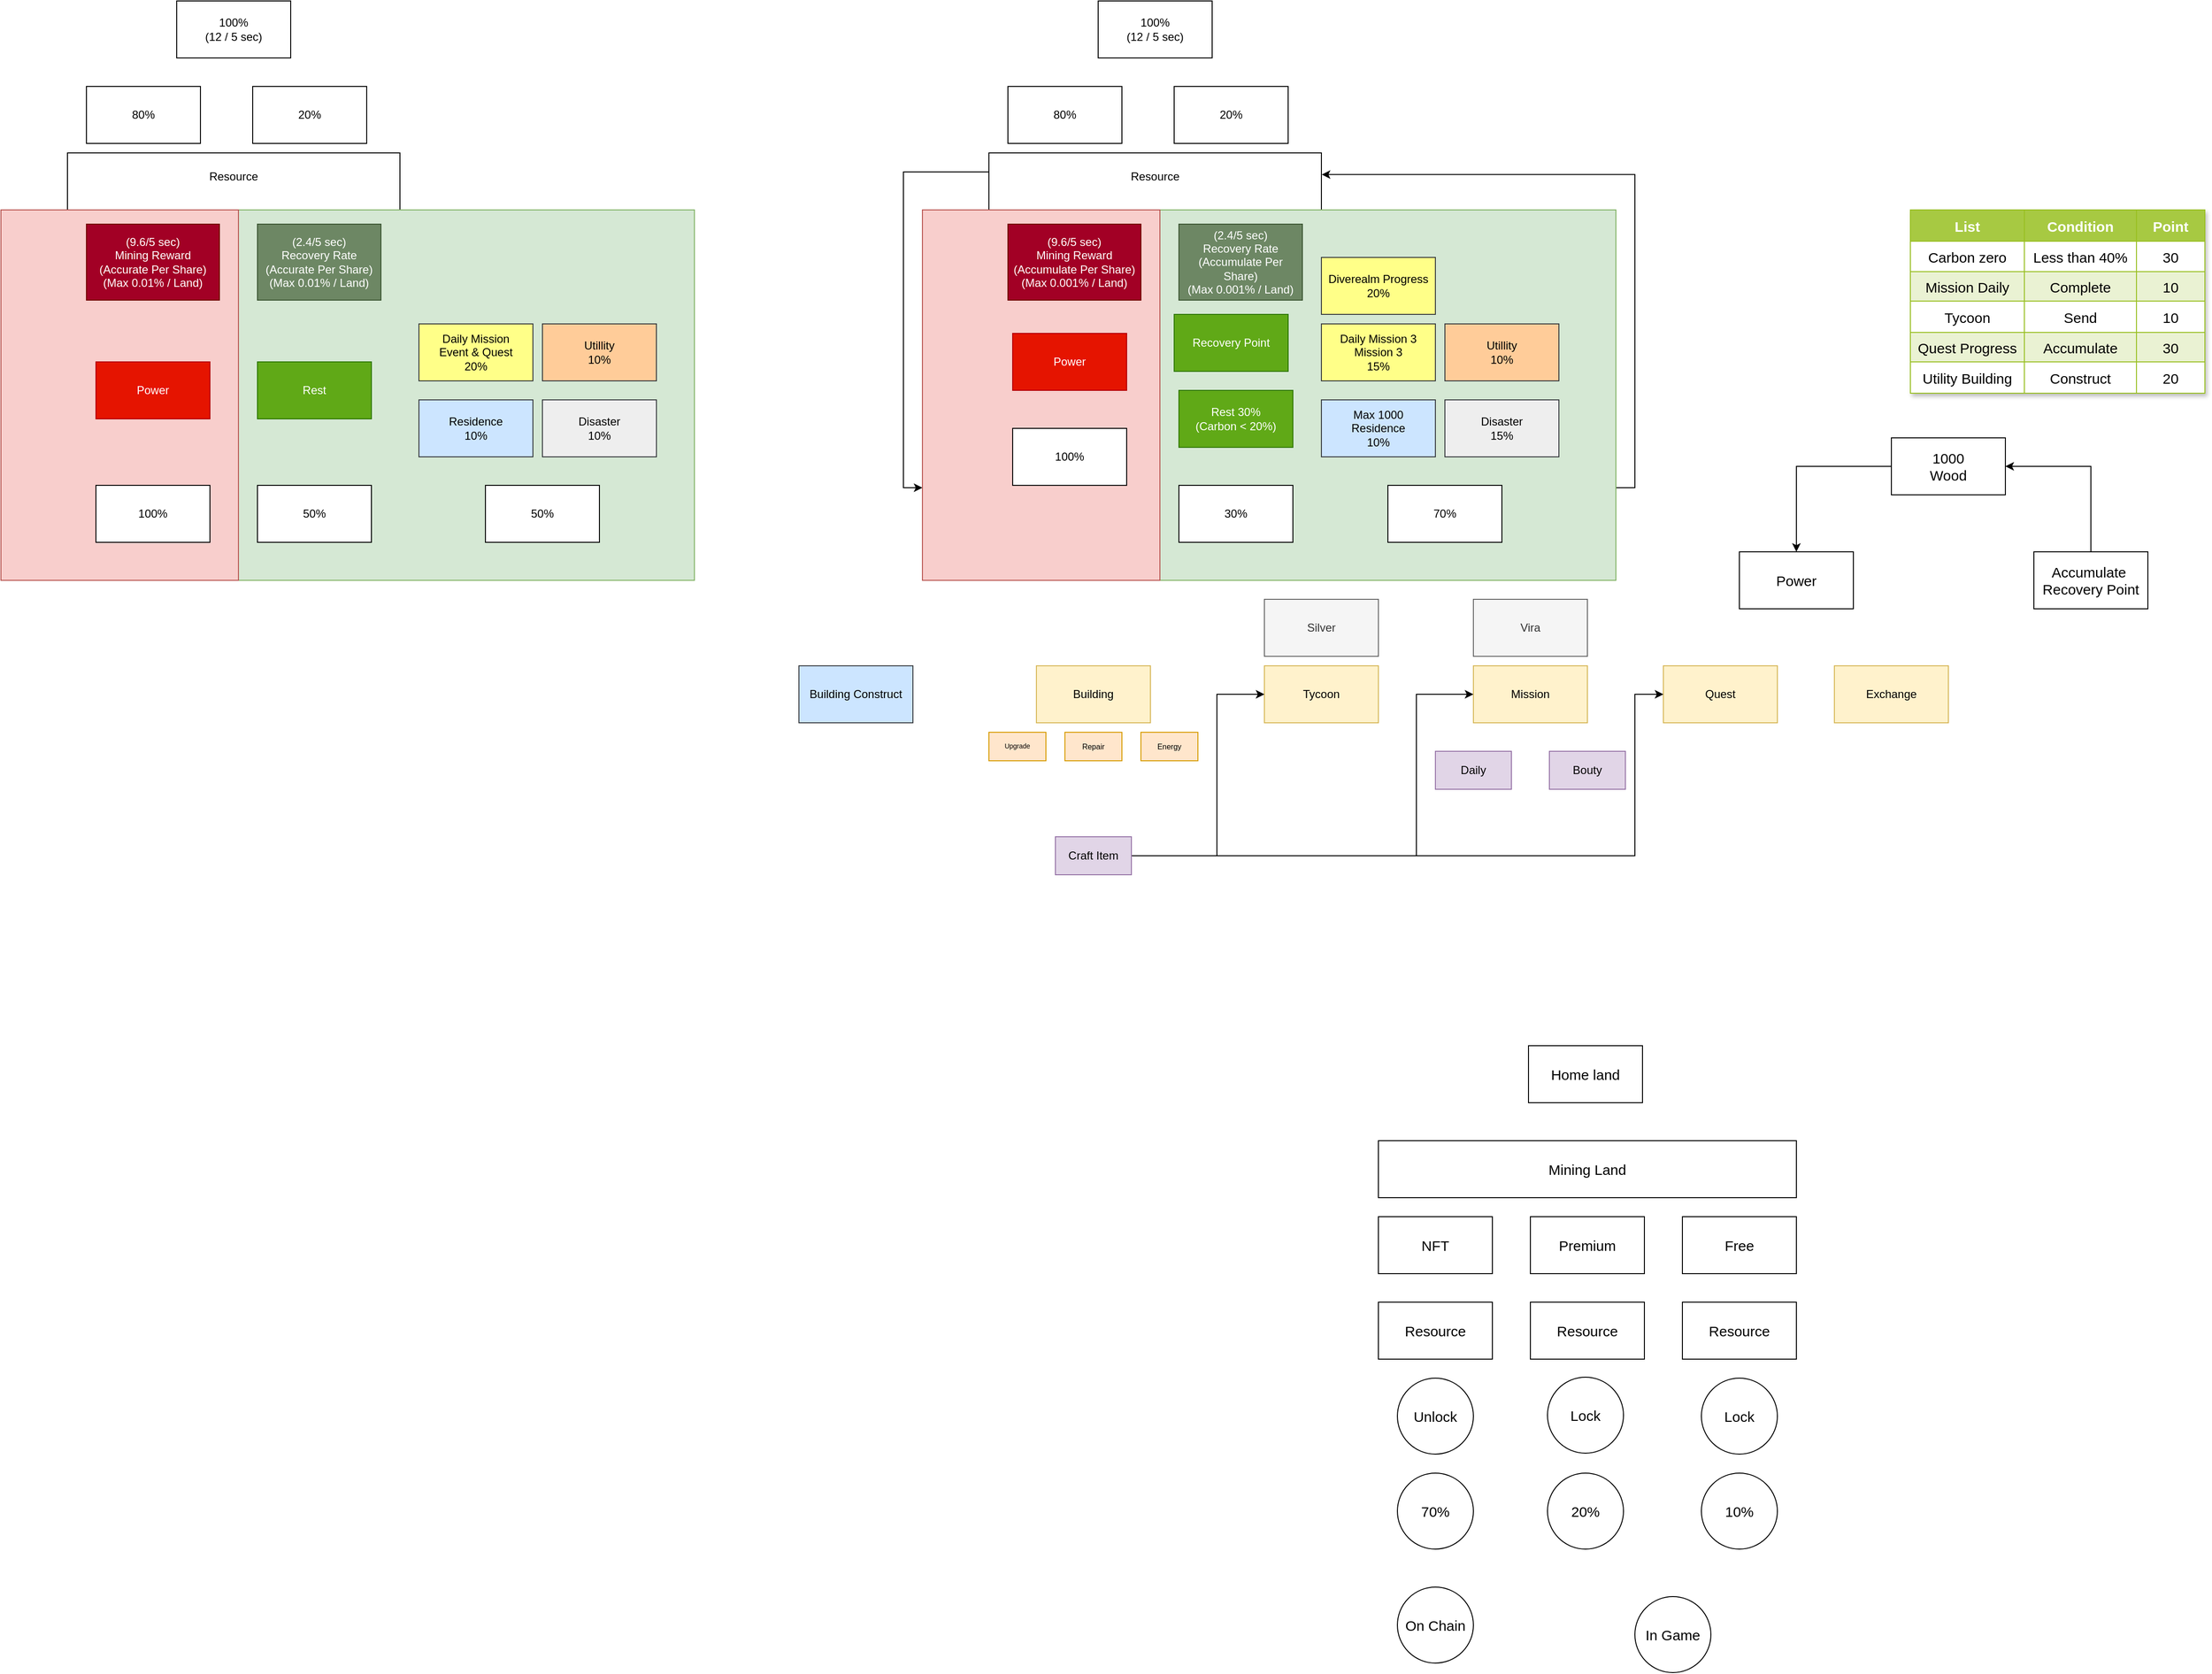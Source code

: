 <mxfile version="20.5.1" type="github">
  <diagram id="S6TGcgXIX14z-mwGb8YN" name="Page-1">
    <mxGraphModel dx="1924" dy="1019" grid="1" gridSize="10" guides="1" tooltips="1" connect="1" arrows="1" fold="1" page="1" pageScale="1" pageWidth="850" pageHeight="1100" math="0" shadow="0">
      <root>
        <mxCell id="0" />
        <mxCell id="1" parent="0" />
        <mxCell id="Fi9YbVMwJlVuEcCga9h--2" value="" style="rounded=0;whiteSpace=wrap;html=1;" parent="1" vertex="1">
          <mxGeometry x="580" y="170" width="350" height="230" as="geometry" />
        </mxCell>
        <mxCell id="Fi9YbVMwJlVuEcCga9h--5" value="Resource" style="text;html=1;strokeColor=none;fillColor=none;align=center;verticalAlign=middle;whiteSpace=wrap;rounded=0;" parent="1" vertex="1">
          <mxGeometry x="725" y="180" width="60" height="30" as="geometry" />
        </mxCell>
        <mxCell id="Fi9YbVMwJlVuEcCga9h--6" value="100%&lt;br&gt;(12 / 5 sec)" style="rounded=0;whiteSpace=wrap;html=1;" parent="1" vertex="1">
          <mxGeometry x="695" y="10" width="120" height="60" as="geometry" />
        </mxCell>
        <mxCell id="Fi9YbVMwJlVuEcCga9h--7" value="80%" style="rounded=0;whiteSpace=wrap;html=1;" parent="1" vertex="1">
          <mxGeometry x="600" y="100" width="120" height="60" as="geometry" />
        </mxCell>
        <mxCell id="Fi9YbVMwJlVuEcCga9h--8" value="20%" style="rounded=0;whiteSpace=wrap;html=1;" parent="1" vertex="1">
          <mxGeometry x="775" y="100" width="120" height="60" as="geometry" />
        </mxCell>
        <mxCell id="Fi9YbVMwJlVuEcCga9h--10" value="Time" style="rounded=0;whiteSpace=wrap;html=1;" parent="1" vertex="1">
          <mxGeometry x="950" y="260" width="120" height="60" as="geometry" />
        </mxCell>
        <mxCell id="Fi9YbVMwJlVuEcCga9h--16" value="" style="rounded=0;whiteSpace=wrap;html=1;fillColor=#d5e8d4;strokeColor=#82b366;" parent="1" vertex="1">
          <mxGeometry x="760" y="230" width="480" height="390" as="geometry" />
        </mxCell>
        <mxCell id="Fi9YbVMwJlVuEcCga9h--11" value="Rest" style="rounded=0;whiteSpace=wrap;html=1;fillColor=#60a917;fontColor=#ffffff;strokeColor=#2D7600;" parent="1" vertex="1">
          <mxGeometry x="780" y="390" width="120" height="60" as="geometry" />
        </mxCell>
        <mxCell id="Fi9YbVMwJlVuEcCga9h--12" value="Daily Mission&lt;br&gt;Event &amp;amp; Quest&lt;br&gt;20%" style="rounded=0;whiteSpace=wrap;html=1;fillColor=#ffff88;strokeColor=#36393d;" parent="1" vertex="1">
          <mxGeometry x="950" y="350" width="120" height="60" as="geometry" />
        </mxCell>
        <mxCell id="Fi9YbVMwJlVuEcCga9h--13" value="Residence&lt;br&gt;10%" style="rounded=0;whiteSpace=wrap;html=1;fillColor=#cce5ff;strokeColor=#36393d;" parent="1" vertex="1">
          <mxGeometry x="950" y="430" width="120" height="60" as="geometry" />
        </mxCell>
        <mxCell id="Fi9YbVMwJlVuEcCga9h--14" value="Utillity&lt;br&gt;10%" style="rounded=0;whiteSpace=wrap;html=1;fillColor=#ffcc99;strokeColor=#36393d;" parent="1" vertex="1">
          <mxGeometry x="1080" y="350" width="120" height="60" as="geometry" />
        </mxCell>
        <mxCell id="Fi9YbVMwJlVuEcCga9h--15" value="Disaster&lt;br&gt;10%" style="rounded=0;whiteSpace=wrap;html=1;fillColor=#eeeeee;strokeColor=#36393d;" parent="1" vertex="1">
          <mxGeometry x="1080" y="430" width="120" height="60" as="geometry" />
        </mxCell>
        <mxCell id="Fi9YbVMwJlVuEcCga9h--17" value="50%" style="rounded=0;whiteSpace=wrap;html=1;" parent="1" vertex="1">
          <mxGeometry x="780" y="520" width="120" height="60" as="geometry" />
        </mxCell>
        <mxCell id="Fi9YbVMwJlVuEcCga9h--18" value="50%" style="rounded=0;whiteSpace=wrap;html=1;" parent="1" vertex="1">
          <mxGeometry x="1020" y="520" width="120" height="60" as="geometry" />
        </mxCell>
        <mxCell id="Fi9YbVMwJlVuEcCga9h--3" value="(2.4/5 sec)&lt;br&gt;Recovery Rate&lt;br&gt;(Accurate Per Share)&lt;br&gt;(Max 0.01% / Land)" style="rounded=0;whiteSpace=wrap;html=1;fillColor=#6d8764;fontColor=#ffffff;strokeColor=#3A5431;" parent="1" vertex="1">
          <mxGeometry x="780" y="245" width="130" height="80" as="geometry" />
        </mxCell>
        <mxCell id="Fi9YbVMwJlVuEcCga9h--21" value="" style="rounded=0;whiteSpace=wrap;html=1;fillColor=#f8cecc;strokeColor=#b85450;" parent="1" vertex="1">
          <mxGeometry x="510" y="230" width="250" height="390" as="geometry" />
        </mxCell>
        <mxCell id="Fi9YbVMwJlVuEcCga9h--4" value="(9.6/5 sec)&lt;br&gt;Mining Reward&lt;br&gt;(Accurate Per Share)&lt;br&gt;(Max 0.01% / Land)" style="rounded=0;whiteSpace=wrap;html=1;fillColor=#a20025;fontColor=#ffffff;strokeColor=#6F0000;" parent="1" vertex="1">
          <mxGeometry x="600" y="245" width="140" height="80" as="geometry" />
        </mxCell>
        <mxCell id="Fi9YbVMwJlVuEcCga9h--22" value="Power" style="rounded=0;whiteSpace=wrap;html=1;fillColor=#e51400;fontColor=#ffffff;strokeColor=#B20000;" parent="1" vertex="1">
          <mxGeometry x="610" y="390" width="120" height="60" as="geometry" />
        </mxCell>
        <mxCell id="Fi9YbVMwJlVuEcCga9h--23" value="100%" style="rounded=0;whiteSpace=wrap;html=1;" parent="1" vertex="1">
          <mxGeometry x="610" y="520" width="120" height="60" as="geometry" />
        </mxCell>
        <mxCell id="bkik4iHl6hUhDzO2AUAV-1" style="edgeStyle=orthogonalEdgeStyle;rounded=0;orthogonalLoop=1;jettySize=auto;html=1;exitX=0;exitY=0;exitDx=0;exitDy=0;entryX=0;entryY=0.75;entryDx=0;entryDy=0;" parent="1" source="Fi9YbVMwJlVuEcCga9h--24" target="Fi9YbVMwJlVuEcCga9h--39" edge="1">
          <mxGeometry relative="1" as="geometry">
            <Array as="points">
              <mxPoint x="1550" y="190" />
              <mxPoint x="1460" y="190" />
              <mxPoint x="1460" y="522" />
            </Array>
          </mxGeometry>
        </mxCell>
        <mxCell id="Fi9YbVMwJlVuEcCga9h--24" value="" style="rounded=0;whiteSpace=wrap;html=1;" parent="1" vertex="1">
          <mxGeometry x="1550" y="170" width="350" height="230" as="geometry" />
        </mxCell>
        <mxCell id="Fi9YbVMwJlVuEcCga9h--25" value="Resource" style="text;html=1;strokeColor=none;fillColor=none;align=center;verticalAlign=middle;whiteSpace=wrap;rounded=0;" parent="1" vertex="1">
          <mxGeometry x="1695" y="180" width="60" height="30" as="geometry" />
        </mxCell>
        <mxCell id="Fi9YbVMwJlVuEcCga9h--26" value="100%&lt;br&gt;(12 / 5 sec)" style="rounded=0;whiteSpace=wrap;html=1;" parent="1" vertex="1">
          <mxGeometry x="1665" y="10" width="120" height="60" as="geometry" />
        </mxCell>
        <mxCell id="Fi9YbVMwJlVuEcCga9h--27" value="80%" style="rounded=0;whiteSpace=wrap;html=1;" parent="1" vertex="1">
          <mxGeometry x="1570" y="100" width="120" height="60" as="geometry" />
        </mxCell>
        <mxCell id="Fi9YbVMwJlVuEcCga9h--28" value="20%" style="rounded=0;whiteSpace=wrap;html=1;" parent="1" vertex="1">
          <mxGeometry x="1745" y="100" width="120" height="60" as="geometry" />
        </mxCell>
        <mxCell id="Fi9YbVMwJlVuEcCga9h--29" value="Time" style="rounded=0;whiteSpace=wrap;html=1;" parent="1" vertex="1">
          <mxGeometry x="1900" y="260" width="120" height="60" as="geometry" />
        </mxCell>
        <mxCell id="bkik4iHl6hUhDzO2AUAV-2" style="edgeStyle=orthogonalEdgeStyle;rounded=0;orthogonalLoop=1;jettySize=auto;html=1;exitX=1;exitY=0.75;exitDx=0;exitDy=0;entryX=1.001;entryY=0.099;entryDx=0;entryDy=0;entryPerimeter=0;" parent="1" source="Fi9YbVMwJlVuEcCga9h--30" target="Fi9YbVMwJlVuEcCga9h--24" edge="1">
          <mxGeometry relative="1" as="geometry" />
        </mxCell>
        <mxCell id="Fi9YbVMwJlVuEcCga9h--30" value="" style="rounded=0;whiteSpace=wrap;html=1;fillColor=#d5e8d4;strokeColor=#82b366;" parent="1" vertex="1">
          <mxGeometry x="1730" y="230" width="480" height="390" as="geometry" />
        </mxCell>
        <mxCell id="Fi9YbVMwJlVuEcCga9h--31" value="Rest 30%&lt;br&gt;(Carbon &amp;lt; 20%)" style="rounded=0;whiteSpace=wrap;html=1;fillColor=#60a917;fontColor=#ffffff;strokeColor=#2D7600;" parent="1" vertex="1">
          <mxGeometry x="1750" y="420" width="120" height="60" as="geometry" />
        </mxCell>
        <mxCell id="Fi9YbVMwJlVuEcCga9h--32" value="Daily Mission 3&lt;br&gt;Mission 3&lt;br&gt;15%" style="rounded=0;whiteSpace=wrap;html=1;fillColor=#ffff88;strokeColor=#36393d;" parent="1" vertex="1">
          <mxGeometry x="1900" y="350" width="120" height="60" as="geometry" />
        </mxCell>
        <mxCell id="Fi9YbVMwJlVuEcCga9h--33" value="Max 1000&lt;br&gt;Residence&lt;br&gt;10%" style="rounded=0;whiteSpace=wrap;html=1;fillColor=#cce5ff;strokeColor=#36393d;" parent="1" vertex="1">
          <mxGeometry x="1900" y="430" width="120" height="60" as="geometry" />
        </mxCell>
        <mxCell id="Fi9YbVMwJlVuEcCga9h--34" value="Utillity&lt;br&gt;10%" style="rounded=0;whiteSpace=wrap;html=1;fillColor=#ffcc99;strokeColor=#36393d;" parent="1" vertex="1">
          <mxGeometry x="2030" y="350" width="120" height="60" as="geometry" />
        </mxCell>
        <mxCell id="Fi9YbVMwJlVuEcCga9h--35" value="Disaster&lt;br&gt;15%" style="rounded=0;whiteSpace=wrap;html=1;fillColor=#eeeeee;strokeColor=#36393d;" parent="1" vertex="1">
          <mxGeometry x="2030" y="430" width="120" height="60" as="geometry" />
        </mxCell>
        <mxCell id="Fi9YbVMwJlVuEcCga9h--36" value="30%" style="rounded=0;whiteSpace=wrap;html=1;" parent="1" vertex="1">
          <mxGeometry x="1750" y="520" width="120" height="60" as="geometry" />
        </mxCell>
        <mxCell id="Fi9YbVMwJlVuEcCga9h--37" value="70%" style="rounded=0;whiteSpace=wrap;html=1;" parent="1" vertex="1">
          <mxGeometry x="1970" y="520" width="120" height="60" as="geometry" />
        </mxCell>
        <mxCell id="Fi9YbVMwJlVuEcCga9h--38" value="(2.4/5 sec)&lt;br&gt;Recovery Rate&lt;br&gt;(Accumulate&amp;nbsp;Per Share)&lt;br&gt;(Max 0.001% / Land)" style="rounded=0;whiteSpace=wrap;html=1;fillColor=#6d8764;fontColor=#ffffff;strokeColor=#3A5431;" parent="1" vertex="1">
          <mxGeometry x="1750" y="245" width="130" height="80" as="geometry" />
        </mxCell>
        <mxCell id="Fi9YbVMwJlVuEcCga9h--39" value="" style="rounded=0;whiteSpace=wrap;html=1;fillColor=#f8cecc;strokeColor=#b85450;" parent="1" vertex="1">
          <mxGeometry x="1480" y="230" width="250" height="390" as="geometry" />
        </mxCell>
        <mxCell id="Fi9YbVMwJlVuEcCga9h--40" value="(9.6/5 sec)&lt;br&gt;Mining Reward&lt;br&gt;(Accumulate Per Share)&lt;br&gt;(Max 0.001% / Land)" style="rounded=0;whiteSpace=wrap;html=1;fillColor=#a20025;fontColor=#ffffff;strokeColor=#6F0000;" parent="1" vertex="1">
          <mxGeometry x="1570" y="245" width="140" height="80" as="geometry" />
        </mxCell>
        <mxCell id="Fi9YbVMwJlVuEcCga9h--41" value="Power" style="rounded=0;whiteSpace=wrap;html=1;fillColor=#e51400;fontColor=#ffffff;strokeColor=#B20000;" parent="1" vertex="1">
          <mxGeometry x="1575" y="360" width="120" height="60" as="geometry" />
        </mxCell>
        <mxCell id="Fi9YbVMwJlVuEcCga9h--42" value="100%" style="rounded=0;whiteSpace=wrap;html=1;" parent="1" vertex="1">
          <mxGeometry x="1575" y="460" width="120" height="60" as="geometry" />
        </mxCell>
        <mxCell id="Fi9YbVMwJlVuEcCga9h--45" value="Diverealm Progress 20%" style="rounded=0;whiteSpace=wrap;html=1;fillColor=#ffff88;strokeColor=#36393d;" parent="1" vertex="1">
          <mxGeometry x="1900" y="280" width="120" height="60" as="geometry" />
        </mxCell>
        <mxCell id="bkik4iHl6hUhDzO2AUAV-3" value="Recovery Point" style="rounded=0;whiteSpace=wrap;html=1;fillColor=#60a917;fontColor=#ffffff;strokeColor=#2D7600;" parent="1" vertex="1">
          <mxGeometry x="1745" y="340" width="120" height="60" as="geometry" />
        </mxCell>
        <mxCell id="qWh3Hht2CLKe27SwPQHu-1" value="Building Construct" style="rounded=0;whiteSpace=wrap;html=1;fillColor=#cce5ff;strokeColor=#36393d;" vertex="1" parent="1">
          <mxGeometry x="1350" y="710" width="120" height="60" as="geometry" />
        </mxCell>
        <mxCell id="qWh3Hht2CLKe27SwPQHu-2" value="Upgrade" style="rounded=0;whiteSpace=wrap;html=1;fillColor=#ffe6cc;strokeColor=#d79b00;fontSize=7;" vertex="1" parent="1">
          <mxGeometry x="1550" y="780" width="60" height="30" as="geometry" />
        </mxCell>
        <mxCell id="qWh3Hht2CLKe27SwPQHu-3" value="Repair" style="rounded=0;whiteSpace=wrap;html=1;fillColor=#ffe6cc;strokeColor=#d79b00;fontSize=8;" vertex="1" parent="1">
          <mxGeometry x="1630" y="780" width="60" height="30" as="geometry" />
        </mxCell>
        <mxCell id="qWh3Hht2CLKe27SwPQHu-4" value="Energy" style="rounded=0;whiteSpace=wrap;html=1;fillColor=#ffe6cc;strokeColor=#d79b00;fontSize=8;" vertex="1" parent="1">
          <mxGeometry x="1710" y="780" width="60" height="30" as="geometry" />
        </mxCell>
        <mxCell id="qWh3Hht2CLKe27SwPQHu-5" value="Building" style="rounded=0;whiteSpace=wrap;html=1;fillColor=#fff2cc;strokeColor=#d6b656;" vertex="1" parent="1">
          <mxGeometry x="1600" y="710" width="120" height="60" as="geometry" />
        </mxCell>
        <mxCell id="qWh3Hht2CLKe27SwPQHu-6" value="Tycoon" style="rounded=0;whiteSpace=wrap;html=1;fillColor=#fff2cc;strokeColor=#d6b656;" vertex="1" parent="1">
          <mxGeometry x="1840" y="710" width="120" height="60" as="geometry" />
        </mxCell>
        <mxCell id="qWh3Hht2CLKe27SwPQHu-7" value="Mission" style="rounded=0;whiteSpace=wrap;html=1;fillColor=#fff2cc;strokeColor=#d6b656;" vertex="1" parent="1">
          <mxGeometry x="2060" y="710" width="120" height="60" as="geometry" />
        </mxCell>
        <mxCell id="qWh3Hht2CLKe27SwPQHu-8" value="Quest" style="rounded=0;whiteSpace=wrap;html=1;fillColor=#fff2cc;strokeColor=#d6b656;" vertex="1" parent="1">
          <mxGeometry x="2260" y="710" width="120" height="60" as="geometry" />
        </mxCell>
        <mxCell id="qWh3Hht2CLKe27SwPQHu-9" value="Exchange" style="rounded=0;whiteSpace=wrap;html=1;fillColor=#fff2cc;strokeColor=#d6b656;" vertex="1" parent="1">
          <mxGeometry x="2440" y="710" width="120" height="60" as="geometry" />
        </mxCell>
        <mxCell id="qWh3Hht2CLKe27SwPQHu-11" style="edgeStyle=orthogonalEdgeStyle;rounded=0;orthogonalLoop=1;jettySize=auto;html=1;exitX=1;exitY=0.5;exitDx=0;exitDy=0;entryX=0;entryY=0.5;entryDx=0;entryDy=0;fontSize=8;" edge="1" parent="1" source="qWh3Hht2CLKe27SwPQHu-10" target="qWh3Hht2CLKe27SwPQHu-6">
          <mxGeometry relative="1" as="geometry">
            <Array as="points">
              <mxPoint x="1790" y="910" />
              <mxPoint x="1790" y="740" />
            </Array>
          </mxGeometry>
        </mxCell>
        <mxCell id="qWh3Hht2CLKe27SwPQHu-12" style="edgeStyle=orthogonalEdgeStyle;rounded=0;orthogonalLoop=1;jettySize=auto;html=1;exitX=1;exitY=0.5;exitDx=0;exitDy=0;entryX=0;entryY=0.5;entryDx=0;entryDy=0;fontSize=8;" edge="1" parent="1" source="qWh3Hht2CLKe27SwPQHu-10" target="qWh3Hht2CLKe27SwPQHu-7">
          <mxGeometry relative="1" as="geometry">
            <Array as="points">
              <mxPoint x="2000" y="910" />
              <mxPoint x="2000" y="740" />
            </Array>
          </mxGeometry>
        </mxCell>
        <mxCell id="qWh3Hht2CLKe27SwPQHu-15" style="edgeStyle=orthogonalEdgeStyle;rounded=0;orthogonalLoop=1;jettySize=auto;html=1;exitX=1;exitY=0.5;exitDx=0;exitDy=0;entryX=0;entryY=0.5;entryDx=0;entryDy=0;fontSize=8;" edge="1" parent="1" source="qWh3Hht2CLKe27SwPQHu-10" target="qWh3Hht2CLKe27SwPQHu-8">
          <mxGeometry relative="1" as="geometry">
            <Array as="points">
              <mxPoint x="2230" y="910" />
              <mxPoint x="2230" y="740" />
            </Array>
          </mxGeometry>
        </mxCell>
        <mxCell id="qWh3Hht2CLKe27SwPQHu-10" value="Craft Item" style="rounded=0;whiteSpace=wrap;html=1;fillColor=#e1d5e7;strokeColor=#9673a6;" vertex="1" parent="1">
          <mxGeometry x="1620" y="890" width="80" height="40" as="geometry" />
        </mxCell>
        <mxCell id="qWh3Hht2CLKe27SwPQHu-13" value="Daily" style="rounded=0;whiteSpace=wrap;html=1;fillColor=#e1d5e7;strokeColor=#9673a6;" vertex="1" parent="1">
          <mxGeometry x="2020" y="800" width="80" height="40" as="geometry" />
        </mxCell>
        <mxCell id="qWh3Hht2CLKe27SwPQHu-14" value="Bouty" style="rounded=0;whiteSpace=wrap;html=1;fillColor=#e1d5e7;strokeColor=#9673a6;" vertex="1" parent="1">
          <mxGeometry x="2140" y="800" width="80" height="40" as="geometry" />
        </mxCell>
        <mxCell id="qWh3Hht2CLKe27SwPQHu-17" value="Silver" style="rounded=0;whiteSpace=wrap;html=1;fillColor=#f5f5f5;strokeColor=#666666;fontColor=#333333;" vertex="1" parent="1">
          <mxGeometry x="1840" y="640" width="120" height="60" as="geometry" />
        </mxCell>
        <mxCell id="qWh3Hht2CLKe27SwPQHu-18" value="Vira" style="rounded=0;whiteSpace=wrap;html=1;fillColor=#f5f5f5;strokeColor=#666666;fontColor=#333333;" vertex="1" parent="1">
          <mxGeometry x="2060" y="640" width="120" height="60" as="geometry" />
        </mxCell>
        <mxCell id="qWh3Hht2CLKe27SwPQHu-19" value="&lt;font style=&quot;font-size: 15px;&quot;&gt;In Game&lt;/font&gt;" style="ellipse;whiteSpace=wrap;html=1;aspect=fixed;fontSize=8;" vertex="1" parent="1">
          <mxGeometry x="2230" y="1690" width="80" height="80" as="geometry" />
        </mxCell>
        <mxCell id="qWh3Hht2CLKe27SwPQHu-20" value="&lt;font style=&quot;font-size: 15px;&quot;&gt;On Chain&lt;/font&gt;" style="ellipse;whiteSpace=wrap;html=1;aspect=fixed;fontSize=8;" vertex="1" parent="1">
          <mxGeometry x="1980" y="1680" width="80" height="80" as="geometry" />
        </mxCell>
        <mxCell id="qWh3Hht2CLKe27SwPQHu-34" value="Assets" style="childLayout=tableLayout;recursiveResize=0;strokeColor=#98bf21;fillColor=#A7C942;shadow=1;fontSize=15;" vertex="1" parent="1">
          <mxGeometry x="2520" y="230" width="310" height="193" as="geometry" />
        </mxCell>
        <mxCell id="qWh3Hht2CLKe27SwPQHu-35" style="shape=tableRow;horizontal=0;startSize=0;swimlaneHead=0;swimlaneBody=0;top=0;left=0;bottom=0;right=0;dropTarget=0;collapsible=0;recursiveResize=0;expand=0;fontStyle=0;strokeColor=inherit;fillColor=#ffffff;fontSize=15;" vertex="1" parent="qWh3Hht2CLKe27SwPQHu-34">
          <mxGeometry width="310" height="33" as="geometry" />
        </mxCell>
        <mxCell id="qWh3Hht2CLKe27SwPQHu-36" value="List" style="connectable=0;recursiveResize=0;strokeColor=inherit;fillColor=#A7C942;align=center;fontStyle=1;fontColor=#FFFFFF;fontSize=15;" vertex="1" parent="qWh3Hht2CLKe27SwPQHu-35">
          <mxGeometry width="120" height="33" as="geometry">
            <mxRectangle width="120" height="33" as="alternateBounds" />
          </mxGeometry>
        </mxCell>
        <mxCell id="qWh3Hht2CLKe27SwPQHu-37" value="Condition" style="connectable=0;recursiveResize=0;strokeColor=inherit;fillColor=#A7C942;align=center;fontStyle=1;fontColor=#FFFFFF;fontSize=15;" vertex="1" parent="qWh3Hht2CLKe27SwPQHu-35">
          <mxGeometry x="120" width="118" height="33" as="geometry">
            <mxRectangle width="118" height="33" as="alternateBounds" />
          </mxGeometry>
        </mxCell>
        <mxCell id="qWh3Hht2CLKe27SwPQHu-38" value="Point" style="connectable=0;recursiveResize=0;strokeColor=inherit;fillColor=#A7C942;align=center;fontStyle=1;fontColor=#FFFFFF;fontSize=15;" vertex="1" parent="qWh3Hht2CLKe27SwPQHu-35">
          <mxGeometry x="238" width="72" height="33" as="geometry">
            <mxRectangle width="72" height="33" as="alternateBounds" />
          </mxGeometry>
        </mxCell>
        <mxCell id="qWh3Hht2CLKe27SwPQHu-39" value="" style="shape=tableRow;horizontal=0;startSize=0;swimlaneHead=0;swimlaneBody=0;top=0;left=0;bottom=0;right=0;dropTarget=0;collapsible=0;recursiveResize=0;expand=0;fontStyle=0;strokeColor=inherit;fillColor=#ffffff;fontSize=15;" vertex="1" parent="qWh3Hht2CLKe27SwPQHu-34">
          <mxGeometry y="33" width="310" height="32" as="geometry" />
        </mxCell>
        <mxCell id="qWh3Hht2CLKe27SwPQHu-40" value="Carbon zero" style="connectable=0;recursiveResize=0;strokeColor=inherit;fillColor=inherit;align=center;fontSize=15;" vertex="1" parent="qWh3Hht2CLKe27SwPQHu-39">
          <mxGeometry width="120" height="32" as="geometry">
            <mxRectangle width="120" height="32" as="alternateBounds" />
          </mxGeometry>
        </mxCell>
        <mxCell id="qWh3Hht2CLKe27SwPQHu-41" value="Less than 40%" style="connectable=0;recursiveResize=0;strokeColor=inherit;fillColor=inherit;align=center;fontSize=15;" vertex="1" parent="qWh3Hht2CLKe27SwPQHu-39">
          <mxGeometry x="120" width="118" height="32" as="geometry">
            <mxRectangle width="118" height="32" as="alternateBounds" />
          </mxGeometry>
        </mxCell>
        <mxCell id="qWh3Hht2CLKe27SwPQHu-42" value="30" style="connectable=0;recursiveResize=0;strokeColor=inherit;fillColor=inherit;align=center;fontSize=15;" vertex="1" parent="qWh3Hht2CLKe27SwPQHu-39">
          <mxGeometry x="238" width="72" height="32" as="geometry">
            <mxRectangle width="72" height="32" as="alternateBounds" />
          </mxGeometry>
        </mxCell>
        <mxCell id="qWh3Hht2CLKe27SwPQHu-43" value="" style="shape=tableRow;horizontal=0;startSize=0;swimlaneHead=0;swimlaneBody=0;top=0;left=0;bottom=0;right=0;dropTarget=0;collapsible=0;recursiveResize=0;expand=0;fontStyle=1;strokeColor=inherit;fillColor=#EAF2D3;fontSize=15;" vertex="1" parent="qWh3Hht2CLKe27SwPQHu-34">
          <mxGeometry y="65" width="310" height="31" as="geometry" />
        </mxCell>
        <mxCell id="qWh3Hht2CLKe27SwPQHu-44" value="Mission Daily" style="connectable=0;recursiveResize=0;strokeColor=inherit;fillColor=inherit;fontSize=15;" vertex="1" parent="qWh3Hht2CLKe27SwPQHu-43">
          <mxGeometry width="120" height="31" as="geometry">
            <mxRectangle width="120" height="31" as="alternateBounds" />
          </mxGeometry>
        </mxCell>
        <mxCell id="qWh3Hht2CLKe27SwPQHu-45" value="Complete" style="connectable=0;recursiveResize=0;strokeColor=inherit;fillColor=inherit;fontSize=15;" vertex="1" parent="qWh3Hht2CLKe27SwPQHu-43">
          <mxGeometry x="120" width="118" height="31" as="geometry">
            <mxRectangle width="118" height="31" as="alternateBounds" />
          </mxGeometry>
        </mxCell>
        <mxCell id="qWh3Hht2CLKe27SwPQHu-46" value="10" style="connectable=0;recursiveResize=0;strokeColor=inherit;fillColor=inherit;fontSize=15;" vertex="1" parent="qWh3Hht2CLKe27SwPQHu-43">
          <mxGeometry x="238" width="72" height="31" as="geometry">
            <mxRectangle width="72" height="31" as="alternateBounds" />
          </mxGeometry>
        </mxCell>
        <mxCell id="qWh3Hht2CLKe27SwPQHu-47" value="" style="shape=tableRow;horizontal=0;startSize=0;swimlaneHead=0;swimlaneBody=0;top=0;left=0;bottom=0;right=0;dropTarget=0;collapsible=0;recursiveResize=0;expand=0;fontStyle=0;strokeColor=inherit;fillColor=#ffffff;fontSize=15;" vertex="1" parent="qWh3Hht2CLKe27SwPQHu-34">
          <mxGeometry y="96" width="310" height="33" as="geometry" />
        </mxCell>
        <mxCell id="qWh3Hht2CLKe27SwPQHu-48" value="Tycoon" style="connectable=0;recursiveResize=0;strokeColor=inherit;fillColor=inherit;fontStyle=0;align=center;fontSize=15;" vertex="1" parent="qWh3Hht2CLKe27SwPQHu-47">
          <mxGeometry width="120" height="33" as="geometry">
            <mxRectangle width="120" height="33" as="alternateBounds" />
          </mxGeometry>
        </mxCell>
        <mxCell id="qWh3Hht2CLKe27SwPQHu-49" value="Send" style="connectable=0;recursiveResize=0;strokeColor=inherit;fillColor=inherit;fontStyle=0;align=center;fontSize=15;" vertex="1" parent="qWh3Hht2CLKe27SwPQHu-47">
          <mxGeometry x="120" width="118" height="33" as="geometry">
            <mxRectangle width="118" height="33" as="alternateBounds" />
          </mxGeometry>
        </mxCell>
        <mxCell id="qWh3Hht2CLKe27SwPQHu-50" value="10" style="connectable=0;recursiveResize=0;strokeColor=inherit;fillColor=inherit;fontStyle=0;align=center;fontSize=15;" vertex="1" parent="qWh3Hht2CLKe27SwPQHu-47">
          <mxGeometry x="238" width="72" height="33" as="geometry">
            <mxRectangle width="72" height="33" as="alternateBounds" />
          </mxGeometry>
        </mxCell>
        <mxCell id="qWh3Hht2CLKe27SwPQHu-51" value="" style="shape=tableRow;horizontal=0;startSize=0;swimlaneHead=0;swimlaneBody=0;top=0;left=0;bottom=0;right=0;dropTarget=0;collapsible=0;recursiveResize=0;expand=0;fontStyle=1;strokeColor=inherit;fillColor=#EAF2D3;fontSize=15;" vertex="1" parent="qWh3Hht2CLKe27SwPQHu-34">
          <mxGeometry y="129" width="310" height="31" as="geometry" />
        </mxCell>
        <mxCell id="qWh3Hht2CLKe27SwPQHu-52" value="Quest Progress" style="connectable=0;recursiveResize=0;strokeColor=inherit;fillColor=inherit;fontSize=15;" vertex="1" parent="qWh3Hht2CLKe27SwPQHu-51">
          <mxGeometry width="120" height="31" as="geometry">
            <mxRectangle width="120" height="31" as="alternateBounds" />
          </mxGeometry>
        </mxCell>
        <mxCell id="qWh3Hht2CLKe27SwPQHu-53" value="Accumulate" style="connectable=0;recursiveResize=0;strokeColor=inherit;fillColor=inherit;fontSize=15;" vertex="1" parent="qWh3Hht2CLKe27SwPQHu-51">
          <mxGeometry x="120" width="118" height="31" as="geometry">
            <mxRectangle width="118" height="31" as="alternateBounds" />
          </mxGeometry>
        </mxCell>
        <mxCell id="qWh3Hht2CLKe27SwPQHu-54" value="30" style="connectable=0;recursiveResize=0;strokeColor=inherit;fillColor=inherit;fontSize=15;" vertex="1" parent="qWh3Hht2CLKe27SwPQHu-51">
          <mxGeometry x="238" width="72" height="31" as="geometry">
            <mxRectangle width="72" height="31" as="alternateBounds" />
          </mxGeometry>
        </mxCell>
        <mxCell id="qWh3Hht2CLKe27SwPQHu-99" value="" style="shape=tableRow;horizontal=0;startSize=0;swimlaneHead=0;swimlaneBody=0;top=0;left=0;bottom=0;right=0;dropTarget=0;collapsible=0;recursiveResize=0;expand=0;fontStyle=0;strokeColor=inherit;fillColor=#ffffff;fontSize=15;" vertex="1" parent="qWh3Hht2CLKe27SwPQHu-34">
          <mxGeometry y="160" width="310" height="33" as="geometry" />
        </mxCell>
        <mxCell id="qWh3Hht2CLKe27SwPQHu-100" value="Utility Building" style="connectable=0;recursiveResize=0;strokeColor=inherit;fillColor=inherit;fontStyle=0;align=center;fontSize=15;" vertex="1" parent="qWh3Hht2CLKe27SwPQHu-99">
          <mxGeometry width="120" height="33" as="geometry">
            <mxRectangle width="120" height="33" as="alternateBounds" />
          </mxGeometry>
        </mxCell>
        <mxCell id="qWh3Hht2CLKe27SwPQHu-101" value="Construct" style="connectable=0;recursiveResize=0;strokeColor=inherit;fillColor=inherit;fontStyle=0;align=center;fontSize=15;" vertex="1" parent="qWh3Hht2CLKe27SwPQHu-99">
          <mxGeometry x="120" width="118" height="33" as="geometry">
            <mxRectangle width="118" height="33" as="alternateBounds" />
          </mxGeometry>
        </mxCell>
        <mxCell id="qWh3Hht2CLKe27SwPQHu-102" value="20" style="connectable=0;recursiveResize=0;strokeColor=inherit;fillColor=inherit;fontStyle=0;align=center;fontSize=15;" vertex="1" parent="qWh3Hht2CLKe27SwPQHu-99">
          <mxGeometry x="238" width="72" height="33" as="geometry">
            <mxRectangle width="72" height="33" as="alternateBounds" />
          </mxGeometry>
        </mxCell>
        <mxCell id="qWh3Hht2CLKe27SwPQHu-103" value="NFT" style="rounded=0;whiteSpace=wrap;html=1;fontSize=15;" vertex="1" parent="1">
          <mxGeometry x="1960" y="1290" width="120" height="60" as="geometry" />
        </mxCell>
        <mxCell id="qWh3Hht2CLKe27SwPQHu-104" value="Resource" style="rounded=0;whiteSpace=wrap;html=1;fontSize=15;" vertex="1" parent="1">
          <mxGeometry x="1960" y="1380" width="120" height="60" as="geometry" />
        </mxCell>
        <mxCell id="qWh3Hht2CLKe27SwPQHu-105" value="Home land" style="rounded=0;whiteSpace=wrap;html=1;fontSize=15;" vertex="1" parent="1">
          <mxGeometry x="2118" y="1110" width="120" height="60" as="geometry" />
        </mxCell>
        <mxCell id="qWh3Hht2CLKe27SwPQHu-106" value="Mining Land" style="rounded=0;whiteSpace=wrap;html=1;fontSize=15;" vertex="1" parent="1">
          <mxGeometry x="1960" y="1210" width="440" height="60" as="geometry" />
        </mxCell>
        <mxCell id="qWh3Hht2CLKe27SwPQHu-107" value="Free" style="rounded=0;whiteSpace=wrap;html=1;fontSize=15;" vertex="1" parent="1">
          <mxGeometry x="2280" y="1290" width="120" height="60" as="geometry" />
        </mxCell>
        <mxCell id="qWh3Hht2CLKe27SwPQHu-108" value="Resource" style="rounded=0;whiteSpace=wrap;html=1;fontSize=15;" vertex="1" parent="1">
          <mxGeometry x="2280" y="1380" width="120" height="60" as="geometry" />
        </mxCell>
        <mxCell id="qWh3Hht2CLKe27SwPQHu-109" value="Premium" style="rounded=0;whiteSpace=wrap;html=1;fontSize=15;" vertex="1" parent="1">
          <mxGeometry x="2120" y="1290" width="120" height="60" as="geometry" />
        </mxCell>
        <mxCell id="qWh3Hht2CLKe27SwPQHu-110" value="Resource" style="rounded=0;whiteSpace=wrap;html=1;fontSize=15;" vertex="1" parent="1">
          <mxGeometry x="2120" y="1380" width="120" height="60" as="geometry" />
        </mxCell>
        <mxCell id="qWh3Hht2CLKe27SwPQHu-111" value="Unlock" style="ellipse;whiteSpace=wrap;html=1;aspect=fixed;fontSize=15;" vertex="1" parent="1">
          <mxGeometry x="1980" y="1460" width="80" height="80" as="geometry" />
        </mxCell>
        <mxCell id="qWh3Hht2CLKe27SwPQHu-112" value="Lock" style="ellipse;whiteSpace=wrap;html=1;aspect=fixed;fontSize=15;" vertex="1" parent="1">
          <mxGeometry x="2300" y="1460" width="80" height="80" as="geometry" />
        </mxCell>
        <mxCell id="qWh3Hht2CLKe27SwPQHu-113" value="Lock" style="ellipse;whiteSpace=wrap;html=1;aspect=fixed;fontSize=15;" vertex="1" parent="1">
          <mxGeometry x="2138" y="1459" width="80" height="80" as="geometry" />
        </mxCell>
        <mxCell id="qWh3Hht2CLKe27SwPQHu-114" value="70%" style="ellipse;whiteSpace=wrap;html=1;aspect=fixed;fontSize=15;" vertex="1" parent="1">
          <mxGeometry x="1980" y="1560" width="80" height="80" as="geometry" />
        </mxCell>
        <mxCell id="qWh3Hht2CLKe27SwPQHu-115" value="20%" style="ellipse;whiteSpace=wrap;html=1;aspect=fixed;fontSize=15;" vertex="1" parent="1">
          <mxGeometry x="2138" y="1560" width="80" height="80" as="geometry" />
        </mxCell>
        <mxCell id="qWh3Hht2CLKe27SwPQHu-116" value="10%" style="ellipse;whiteSpace=wrap;html=1;aspect=fixed;fontSize=15;" vertex="1" parent="1">
          <mxGeometry x="2300" y="1560" width="80" height="80" as="geometry" />
        </mxCell>
        <mxCell id="qWh3Hht2CLKe27SwPQHu-120" style="edgeStyle=orthogonalEdgeStyle;rounded=0;orthogonalLoop=1;jettySize=auto;html=1;exitX=0;exitY=0.5;exitDx=0;exitDy=0;fontSize=15;" edge="1" parent="1" source="qWh3Hht2CLKe27SwPQHu-118" target="qWh3Hht2CLKe27SwPQHu-119">
          <mxGeometry relative="1" as="geometry" />
        </mxCell>
        <mxCell id="qWh3Hht2CLKe27SwPQHu-118" value="1000&lt;br&gt;Wood" style="rounded=0;whiteSpace=wrap;html=1;fontSize=15;" vertex="1" parent="1">
          <mxGeometry x="2500" y="470" width="120" height="60" as="geometry" />
        </mxCell>
        <mxCell id="qWh3Hht2CLKe27SwPQHu-119" value="Power" style="rounded=0;whiteSpace=wrap;html=1;fontSize=15;" vertex="1" parent="1">
          <mxGeometry x="2340" y="590" width="120" height="60" as="geometry" />
        </mxCell>
        <mxCell id="qWh3Hht2CLKe27SwPQHu-122" style="edgeStyle=orthogonalEdgeStyle;rounded=0;orthogonalLoop=1;jettySize=auto;html=1;exitX=0.5;exitY=0;exitDx=0;exitDy=0;entryX=1;entryY=0.5;entryDx=0;entryDy=0;fontSize=15;" edge="1" parent="1" source="qWh3Hht2CLKe27SwPQHu-121" target="qWh3Hht2CLKe27SwPQHu-118">
          <mxGeometry relative="1" as="geometry" />
        </mxCell>
        <mxCell id="qWh3Hht2CLKe27SwPQHu-121" value="Accumulate&amp;nbsp;&lt;br&gt;Recovery Point" style="rounded=0;whiteSpace=wrap;html=1;fontSize=15;" vertex="1" parent="1">
          <mxGeometry x="2650" y="590" width="120" height="60" as="geometry" />
        </mxCell>
      </root>
    </mxGraphModel>
  </diagram>
</mxfile>
